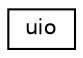 digraph "Graphical Class Hierarchy"
{
 // LATEX_PDF_SIZE
  edge [fontname="Helvetica",fontsize="10",labelfontname="Helvetica",labelfontsize="10"];
  node [fontname="Helvetica",fontsize="10",shape=record];
  rankdir="LR";
  Node0 [label="uio",height=0.2,width=0.4,color="black", fillcolor="white", style="filled",URL="$structuio.html",tooltip=" "];
}
